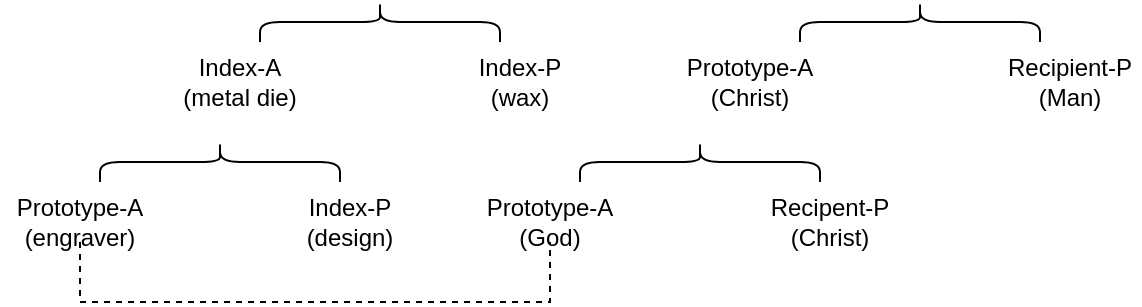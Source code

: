 <mxfile version="14.1.1" type="github">
  <diagram id="RirL9xDK0O-Fh4c-Zz6y" name="Page-1">
    <mxGraphModel dx="886" dy="470" grid="1" gridSize="10" guides="1" tooltips="1" connect="1" arrows="1" fold="1" page="1" pageScale="1" pageWidth="1654" pageHeight="1169" math="0" shadow="0">
      <root>
        <mxCell id="0" />
        <mxCell id="1" parent="0" />
        <mxCell id="Hl6RZGfbvZ5KfRVpeVmt-1" value="" style="shape=curlyBracket;whiteSpace=wrap;html=1;rounded=1;rotation=90;" vertex="1" parent="1">
          <mxGeometry x="750" y="100" width="20" height="120" as="geometry" />
        </mxCell>
        <mxCell id="Hl6RZGfbvZ5KfRVpeVmt-2" value="Prototype-A (Christ)" style="text;html=1;strokeColor=none;fillColor=none;align=center;verticalAlign=middle;whiteSpace=wrap;rounded=0;" vertex="1" parent="1">
          <mxGeometry x="630" y="180" width="90" height="20" as="geometry" />
        </mxCell>
        <mxCell id="Hl6RZGfbvZ5KfRVpeVmt-3" value="Recipient-P (Man)" style="text;html=1;strokeColor=none;fillColor=none;align=center;verticalAlign=middle;whiteSpace=wrap;rounded=0;" vertex="1" parent="1">
          <mxGeometry x="800" y="180" width="70" height="20" as="geometry" />
        </mxCell>
        <mxCell id="Hl6RZGfbvZ5KfRVpeVmt-4" value="" style="shape=curlyBracket;whiteSpace=wrap;html=1;rounded=1;rotation=90;" vertex="1" parent="1">
          <mxGeometry x="640" y="170" width="20" height="120" as="geometry" />
        </mxCell>
        <mxCell id="Hl6RZGfbvZ5KfRVpeVmt-5" value="Prototype-A (God)" style="text;html=1;strokeColor=none;fillColor=none;align=center;verticalAlign=middle;whiteSpace=wrap;rounded=0;" vertex="1" parent="1">
          <mxGeometry x="540" y="250" width="70" height="20" as="geometry" />
        </mxCell>
        <mxCell id="Hl6RZGfbvZ5KfRVpeVmt-6" value="Recipent-P (Christ)" style="text;html=1;strokeColor=none;fillColor=none;align=center;verticalAlign=middle;whiteSpace=wrap;rounded=0;" vertex="1" parent="1">
          <mxGeometry x="680" y="260" width="70" as="geometry" />
        </mxCell>
        <mxCell id="Hl6RZGfbvZ5KfRVpeVmt-7" value="" style="shape=curlyBracket;whiteSpace=wrap;html=1;rounded=1;rotation=90;" vertex="1" parent="1">
          <mxGeometry x="480" y="100" width="20" height="120" as="geometry" />
        </mxCell>
        <mxCell id="Hl6RZGfbvZ5KfRVpeVmt-8" value="Index-A (metal die)" style="text;html=1;strokeColor=none;fillColor=none;align=center;verticalAlign=middle;whiteSpace=wrap;rounded=0;" vertex="1" parent="1">
          <mxGeometry x="390" y="180" width="60" height="20" as="geometry" />
        </mxCell>
        <mxCell id="Hl6RZGfbvZ5KfRVpeVmt-9" value="Index-P (wax)" style="text;html=1;strokeColor=none;fillColor=none;align=center;verticalAlign=middle;whiteSpace=wrap;rounded=0;" vertex="1" parent="1">
          <mxGeometry x="530" y="180" width="60" height="20" as="geometry" />
        </mxCell>
        <mxCell id="Hl6RZGfbvZ5KfRVpeVmt-10" value="" style="shape=curlyBracket;whiteSpace=wrap;html=1;rounded=1;rotation=90;" vertex="1" parent="1">
          <mxGeometry x="400" y="170" width="20" height="120" as="geometry" />
        </mxCell>
        <mxCell id="Hl6RZGfbvZ5KfRVpeVmt-16" style="edgeStyle=orthogonalEdgeStyle;rounded=0;orthogonalLoop=1;jettySize=auto;html=1;entryX=0.5;entryY=1;entryDx=0;entryDy=0;dashed=1;endArrow=none;endFill=0;" edge="1" parent="1" source="Hl6RZGfbvZ5KfRVpeVmt-11" target="Hl6RZGfbvZ5KfRVpeVmt-5">
          <mxGeometry relative="1" as="geometry">
            <Array as="points">
              <mxPoint x="340" y="300" />
              <mxPoint x="575" y="300" />
            </Array>
          </mxGeometry>
        </mxCell>
        <mxCell id="Hl6RZGfbvZ5KfRVpeVmt-11" value="Prototype-A (engraver)" style="text;html=1;strokeColor=none;fillColor=none;align=center;verticalAlign=middle;whiteSpace=wrap;rounded=0;" vertex="1" parent="1">
          <mxGeometry x="300" y="250" width="80" height="20" as="geometry" />
        </mxCell>
        <mxCell id="Hl6RZGfbvZ5KfRVpeVmt-13" value="Index-P (design)" style="text;html=1;strokeColor=none;fillColor=none;align=center;verticalAlign=middle;whiteSpace=wrap;rounded=0;" vertex="1" parent="1">
          <mxGeometry x="440" y="250" width="70" height="20" as="geometry" />
        </mxCell>
      </root>
    </mxGraphModel>
  </diagram>
</mxfile>
